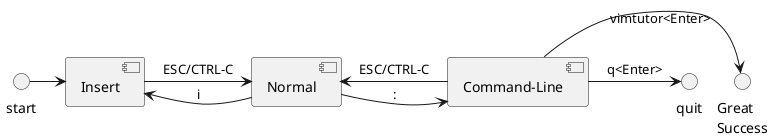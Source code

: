 @startuml
[Insert] as ins
[Normal] as n
[Command-Line] as cli
start -> ins
ins -> n: "ESC/CTRL-C"
n -> ins: i
n -> cli: ":"
cli -> n: "ESC/CTRL-C"
cli -> quit: "q<Enter>"
interface "Great\nSuccess" as gs
cli -> gs: vimtutor<Enter>
@enduml
